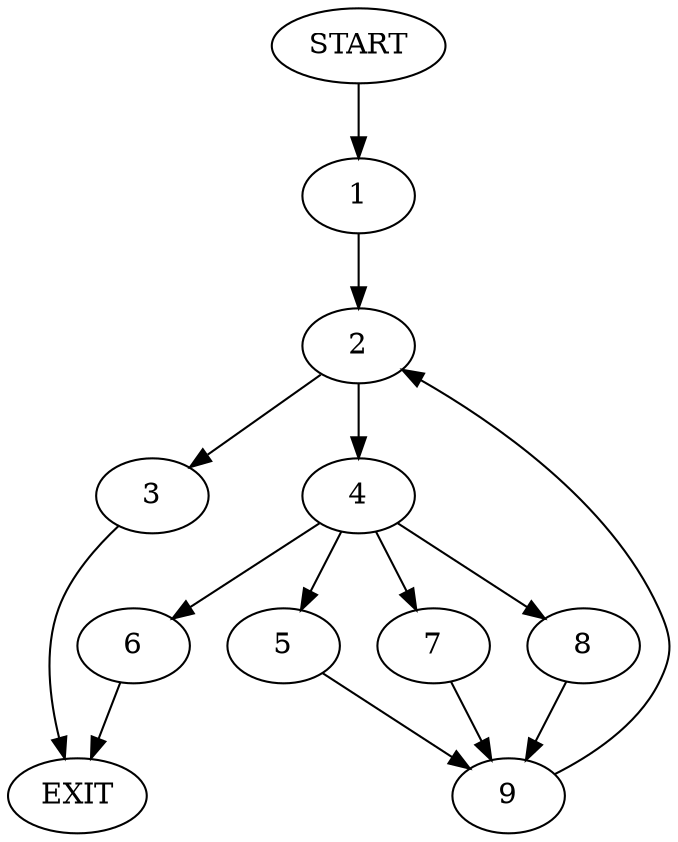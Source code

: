 digraph {
0 [label="START"]
10 [label="EXIT"]
0 -> 1
1 -> 2
2 -> 3
2 -> 4
4 -> 5
4 -> 6
4 -> 7
4 -> 8
3 -> 10
7 -> 9
8 -> 9
6 -> 10
5 -> 9
9 -> 2
}
